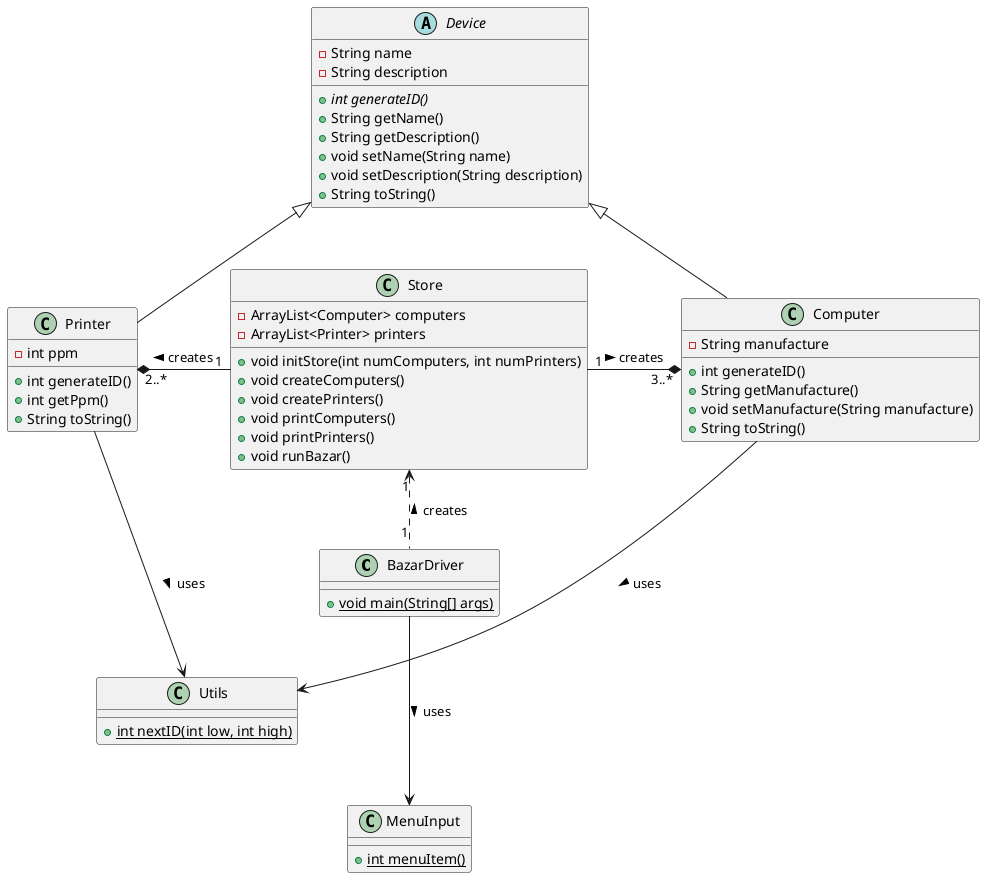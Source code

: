 @startuml

class BazarDriver {
    + {static} void main(String[] args)
}

class Store {
    - ArrayList<Computer> computers
    - ArrayList<Printer> printers
    + void initStore(int numComputers, int numPrinters)
    + void createComputers()
    + void createPrinters()
    + void printComputers()
    + void printPrinters()
    + void runBazar()
}

class Printer {
    - int ppm
    + int generateID()
    + int getPpm()
    + String toString()
}

class Computer {
    - String manufacture
    + int generateID()
    + String getManufacture()
    + void setManufacture(String manufacture)
    + String toString()
}

abstract class Device {
    - String name
    - String description
    + {abstract} int generateID()
    + String getName()
    + String getDescription()
    + void setName(String name)
    + void setDescription(String description)
    + String toString()
}

class MenuInput {
    + {static} int menuItem()
}

class Utils {
    + {static} int nextID(int low, int high)
}

Printer -u-|> Device
Computer -u-|> Device

Printer "2..*" *-r- "1" Store : creates <
Computer "3..*" *-l- "1" Store : creates <

Printer ---> Utils : uses >
Computer --->  Utils : uses >

BazarDriver "1" .u.> "1" Store : creates >
BazarDriver ---> MenuInput : uses >


@enduml